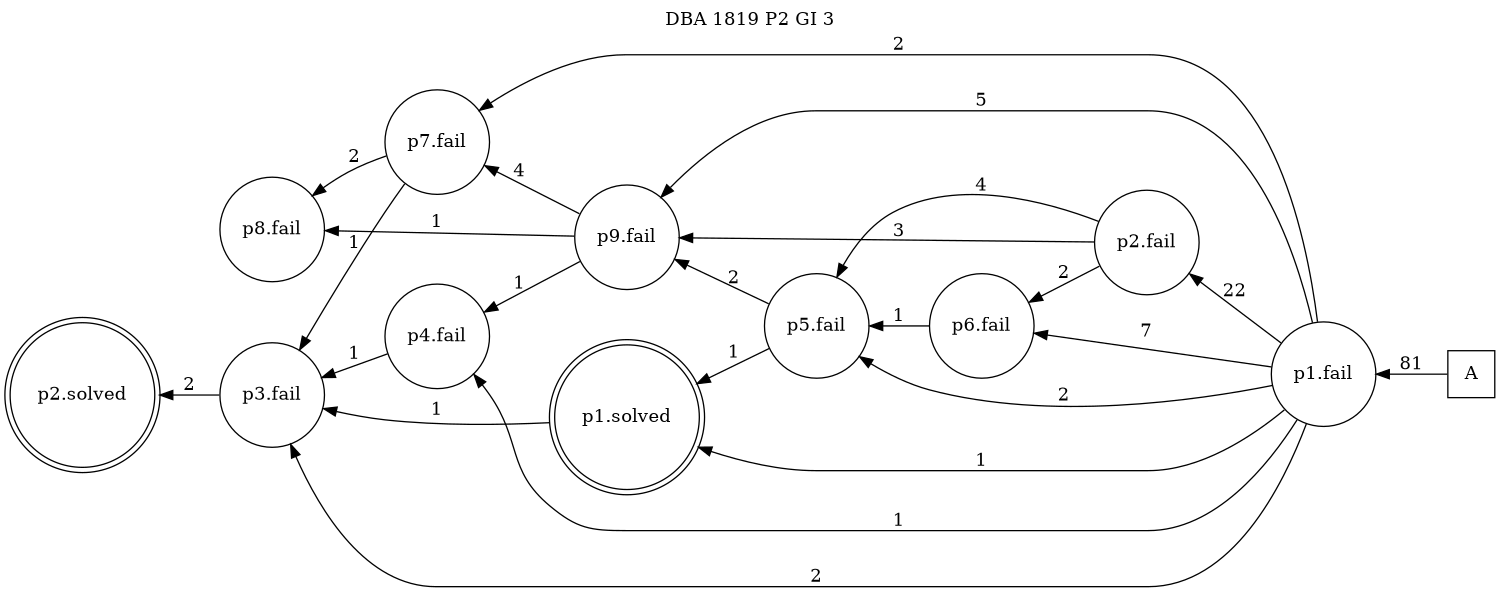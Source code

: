 digraph DBA_1819_P2_GI_3 {
labelloc="tl"
label= " DBA 1819 P2 GI 3 "
rankdir="RL";
graph [ size=" 10 , 10 !"]

"A" [shape="square" label="A"]
"p1.fail" [shape="circle" label="p1.fail"]
"p2.fail" [shape="circle" label="p2.fail"]
"p6.fail" [shape="circle" label="p6.fail"]
"p5.fail" [shape="circle" label="p5.fail"]
"p9.fail" [shape="circle" label="p9.fail"]
"p7.fail" [shape="circle" label="p7.fail"]
"p8.fail" [shape="circle" label="p8.fail"]
"p3.fail" [shape="circle" label="p3.fail"]
"p4.fail" [shape="circle" label="p4.fail"]
"p1.solved" [shape="doublecircle" label="p1.solved"]
"p2.solved" [shape="doublecircle" label="p2.solved"]
"A" -> "p1.fail" [ label=81]
"p1.fail" -> "p2.fail" [ label=22]
"p1.fail" -> "p6.fail" [ label=7]
"p1.fail" -> "p5.fail" [ label=2]
"p1.fail" -> "p9.fail" [ label=5]
"p1.fail" -> "p7.fail" [ label=2]
"p1.fail" -> "p3.fail" [ label=2]
"p1.fail" -> "p4.fail" [ label=1]
"p1.fail" -> "p1.solved" [ label=1]
"p2.fail" -> "p6.fail" [ label=2]
"p2.fail" -> "p5.fail" [ label=4]
"p2.fail" -> "p9.fail" [ label=3]
"p6.fail" -> "p5.fail" [ label=1]
"p5.fail" -> "p9.fail" [ label=2]
"p5.fail" -> "p1.solved" [ label=1]
"p9.fail" -> "p7.fail" [ label=4]
"p9.fail" -> "p8.fail" [ label=1]
"p9.fail" -> "p4.fail" [ label=1]
"p7.fail" -> "p8.fail" [ label=2]
"p7.fail" -> "p3.fail" [ label=1]
"p3.fail" -> "p2.solved" [ label=2]
"p4.fail" -> "p3.fail" [ label=1]
"p1.solved" -> "p3.fail" [ label=1]
}
